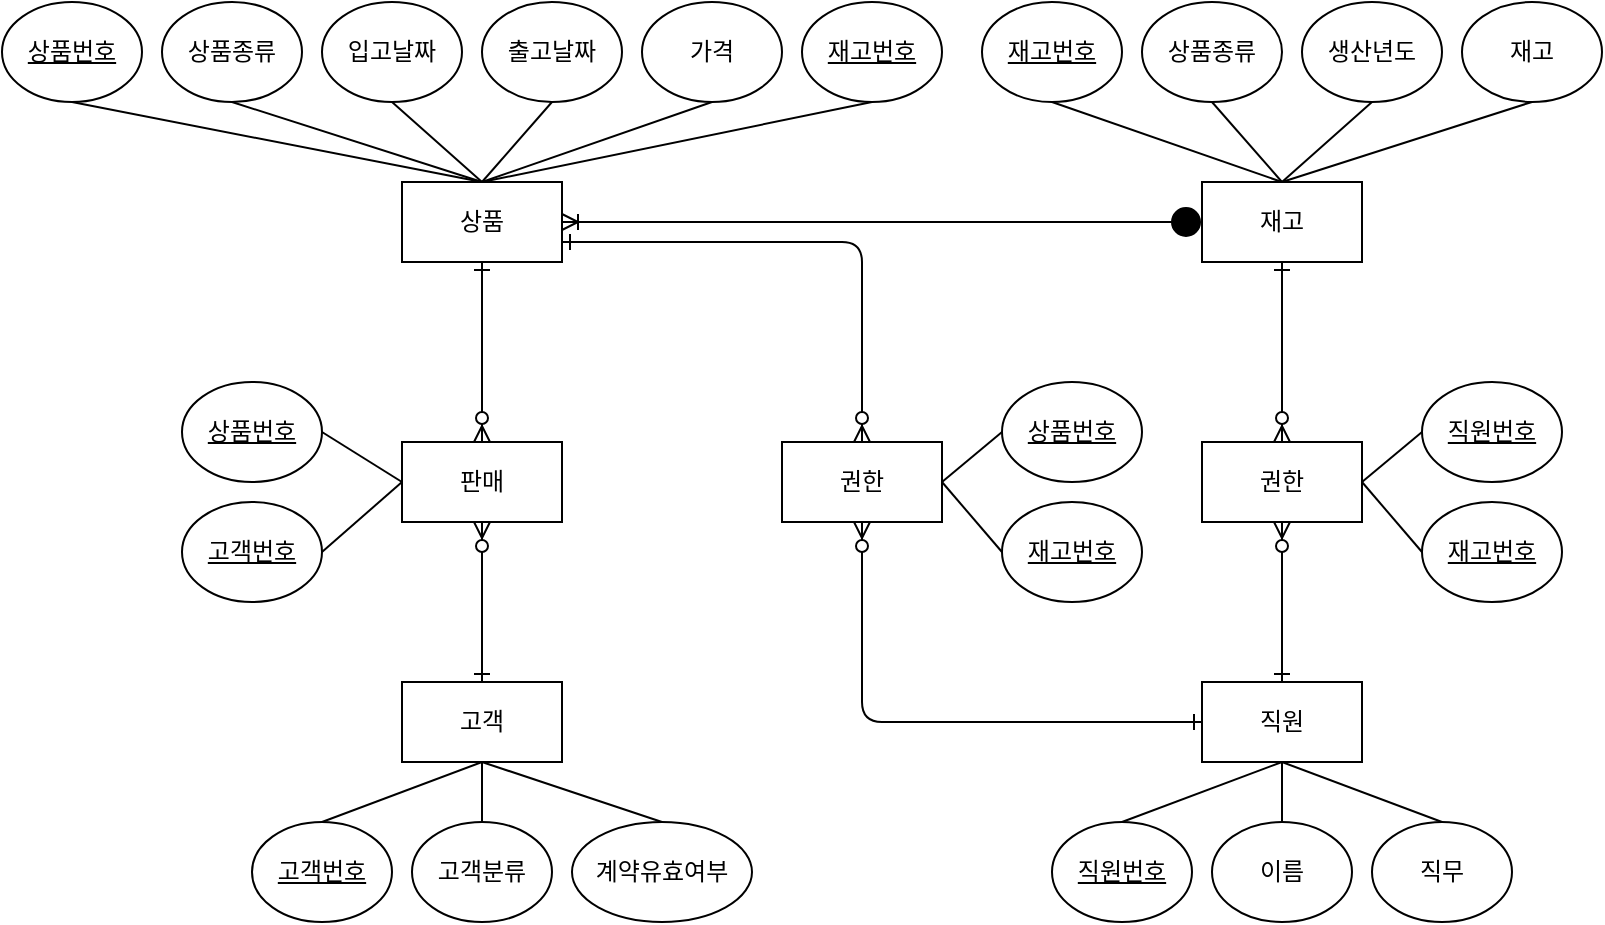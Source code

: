 <mxfile version="14.6.0" type="github">
  <diagram id="R2lEEEUBdFMjLlhIrx00" name="Page-1">
    <mxGraphModel dx="1019" dy="548" grid="1" gridSize="10" guides="1" tooltips="1" connect="1" arrows="1" fold="1" page="1" pageScale="1" pageWidth="850" pageHeight="1100" math="0" shadow="0" extFonts="Permanent Marker^https://fonts.googleapis.com/css?family=Permanent+Marker">
      <root>
        <mxCell id="0" />
        <mxCell id="1" parent="0" />
        <mxCell id="vQ-Lpc2Ncx6KBD1EZNYZ-1" value="상품" style="rounded=0;whiteSpace=wrap;html=1;" vertex="1" parent="1">
          <mxGeometry x="240" y="110" width="80" height="40" as="geometry" />
        </mxCell>
        <mxCell id="vQ-Lpc2Ncx6KBD1EZNYZ-3" value="상품번호" style="ellipse;whiteSpace=wrap;html=1;fontStyle=4" vertex="1" parent="1">
          <mxGeometry x="40" y="20" width="70" height="50" as="geometry" />
        </mxCell>
        <mxCell id="vQ-Lpc2Ncx6KBD1EZNYZ-4" value="상품종류" style="ellipse;whiteSpace=wrap;html=1;" vertex="1" parent="1">
          <mxGeometry x="120" y="20" width="70" height="50" as="geometry" />
        </mxCell>
        <mxCell id="vQ-Lpc2Ncx6KBD1EZNYZ-5" value="입고날짜" style="ellipse;whiteSpace=wrap;html=1;" vertex="1" parent="1">
          <mxGeometry x="200" y="20" width="70" height="50" as="geometry" />
        </mxCell>
        <mxCell id="vQ-Lpc2Ncx6KBD1EZNYZ-6" value="출고날짜" style="ellipse;whiteSpace=wrap;html=1;" vertex="1" parent="1">
          <mxGeometry x="280" y="20" width="70" height="50" as="geometry" />
        </mxCell>
        <mxCell id="vQ-Lpc2Ncx6KBD1EZNYZ-7" value="가격" style="ellipse;whiteSpace=wrap;html=1;" vertex="1" parent="1">
          <mxGeometry x="360" y="20" width="70" height="50" as="geometry" />
        </mxCell>
        <mxCell id="vQ-Lpc2Ncx6KBD1EZNYZ-8" value="" style="endArrow=none;html=1;entryX=0.5;entryY=1;entryDx=0;entryDy=0;exitX=0.5;exitY=0;exitDx=0;exitDy=0;" edge="1" parent="1" source="vQ-Lpc2Ncx6KBD1EZNYZ-1" target="vQ-Lpc2Ncx6KBD1EZNYZ-3">
          <mxGeometry width="50" height="50" relative="1" as="geometry">
            <mxPoint x="400" y="310" as="sourcePoint" />
            <mxPoint x="450" y="260" as="targetPoint" />
          </mxGeometry>
        </mxCell>
        <mxCell id="vQ-Lpc2Ncx6KBD1EZNYZ-9" value="" style="endArrow=none;html=1;entryX=0.5;entryY=1;entryDx=0;entryDy=0;exitX=0.5;exitY=0;exitDx=0;exitDy=0;" edge="1" parent="1" source="vQ-Lpc2Ncx6KBD1EZNYZ-1" target="vQ-Lpc2Ncx6KBD1EZNYZ-4">
          <mxGeometry width="50" height="50" relative="1" as="geometry">
            <mxPoint x="245" y="120" as="sourcePoint" />
            <mxPoint x="85" y="80" as="targetPoint" />
          </mxGeometry>
        </mxCell>
        <mxCell id="vQ-Lpc2Ncx6KBD1EZNYZ-10" value="" style="endArrow=none;html=1;entryX=0.5;entryY=1;entryDx=0;entryDy=0;exitX=0.5;exitY=0;exitDx=0;exitDy=0;" edge="1" parent="1" source="vQ-Lpc2Ncx6KBD1EZNYZ-1" target="vQ-Lpc2Ncx6KBD1EZNYZ-5">
          <mxGeometry width="50" height="50" relative="1" as="geometry">
            <mxPoint x="245" y="120" as="sourcePoint" />
            <mxPoint x="165" y="80" as="targetPoint" />
          </mxGeometry>
        </mxCell>
        <mxCell id="vQ-Lpc2Ncx6KBD1EZNYZ-11" value="" style="endArrow=none;html=1;entryX=0.5;entryY=1;entryDx=0;entryDy=0;exitX=0.5;exitY=0;exitDx=0;exitDy=0;" edge="1" parent="1" source="vQ-Lpc2Ncx6KBD1EZNYZ-1" target="vQ-Lpc2Ncx6KBD1EZNYZ-6">
          <mxGeometry width="50" height="50" relative="1" as="geometry">
            <mxPoint x="240" y="110" as="sourcePoint" />
            <mxPoint x="245" y="80" as="targetPoint" />
          </mxGeometry>
        </mxCell>
        <mxCell id="vQ-Lpc2Ncx6KBD1EZNYZ-12" value="" style="endArrow=none;html=1;entryX=0.5;entryY=1;entryDx=0;entryDy=0;exitX=0.5;exitY=0;exitDx=0;exitDy=0;" edge="1" parent="1" source="vQ-Lpc2Ncx6KBD1EZNYZ-1" target="vQ-Lpc2Ncx6KBD1EZNYZ-7">
          <mxGeometry width="50" height="50" relative="1" as="geometry">
            <mxPoint x="245" y="120" as="sourcePoint" />
            <mxPoint x="325" y="80" as="targetPoint" />
          </mxGeometry>
        </mxCell>
        <mxCell id="vQ-Lpc2Ncx6KBD1EZNYZ-13" value="재고" style="rounded=0;whiteSpace=wrap;html=1;" vertex="1" parent="1">
          <mxGeometry x="640" y="110" width="80" height="40" as="geometry" />
        </mxCell>
        <mxCell id="vQ-Lpc2Ncx6KBD1EZNYZ-15" value="재고번호" style="ellipse;whiteSpace=wrap;html=1;fontStyle=4" vertex="1" parent="1">
          <mxGeometry x="530" y="20" width="70" height="50" as="geometry" />
        </mxCell>
        <mxCell id="vQ-Lpc2Ncx6KBD1EZNYZ-16" value="상품종류" style="ellipse;whiteSpace=wrap;html=1;" vertex="1" parent="1">
          <mxGeometry x="610" y="20" width="70" height="50" as="geometry" />
        </mxCell>
        <mxCell id="vQ-Lpc2Ncx6KBD1EZNYZ-17" value="생산년도" style="ellipse;whiteSpace=wrap;html=1;" vertex="1" parent="1">
          <mxGeometry x="690" y="20" width="70" height="50" as="geometry" />
        </mxCell>
        <mxCell id="vQ-Lpc2Ncx6KBD1EZNYZ-18" value="재고" style="ellipse;whiteSpace=wrap;html=1;" vertex="1" parent="1">
          <mxGeometry x="770" y="20" width="70" height="50" as="geometry" />
        </mxCell>
        <mxCell id="vQ-Lpc2Ncx6KBD1EZNYZ-20" value="" style="endArrow=none;html=1;entryX=0.5;entryY=1;entryDx=0;entryDy=0;exitX=0.5;exitY=0;exitDx=0;exitDy=0;" edge="1" parent="1" source="vQ-Lpc2Ncx6KBD1EZNYZ-13" target="vQ-Lpc2Ncx6KBD1EZNYZ-15">
          <mxGeometry width="50" height="50" relative="1" as="geometry">
            <mxPoint x="655" y="120" as="sourcePoint" />
            <mxPoint x="495" y="80" as="targetPoint" />
          </mxGeometry>
        </mxCell>
        <mxCell id="vQ-Lpc2Ncx6KBD1EZNYZ-21" value="" style="endArrow=none;html=1;entryX=0.5;entryY=1;entryDx=0;entryDy=0;exitX=0.5;exitY=0;exitDx=0;exitDy=0;" edge="1" parent="1" source="vQ-Lpc2Ncx6KBD1EZNYZ-13" target="vQ-Lpc2Ncx6KBD1EZNYZ-16">
          <mxGeometry width="50" height="50" relative="1" as="geometry">
            <mxPoint x="655" y="120" as="sourcePoint" />
            <mxPoint x="575" y="80" as="targetPoint" />
          </mxGeometry>
        </mxCell>
        <mxCell id="vQ-Lpc2Ncx6KBD1EZNYZ-22" value="" style="endArrow=none;html=1;entryX=0.5;entryY=1;entryDx=0;entryDy=0;exitX=0.5;exitY=0;exitDx=0;exitDy=0;" edge="1" parent="1" source="vQ-Lpc2Ncx6KBD1EZNYZ-13" target="vQ-Lpc2Ncx6KBD1EZNYZ-17">
          <mxGeometry width="50" height="50" relative="1" as="geometry">
            <mxPoint x="650" y="110" as="sourcePoint" />
            <mxPoint x="655" y="80" as="targetPoint" />
          </mxGeometry>
        </mxCell>
        <mxCell id="vQ-Lpc2Ncx6KBD1EZNYZ-23" value="" style="endArrow=none;html=1;entryX=0.5;entryY=1;entryDx=0;entryDy=0;exitX=0.5;exitY=0;exitDx=0;exitDy=0;" edge="1" parent="1" source="vQ-Lpc2Ncx6KBD1EZNYZ-13" target="vQ-Lpc2Ncx6KBD1EZNYZ-18">
          <mxGeometry width="50" height="50" relative="1" as="geometry">
            <mxPoint x="655" y="120" as="sourcePoint" />
            <mxPoint x="735" y="80" as="targetPoint" />
          </mxGeometry>
        </mxCell>
        <mxCell id="vQ-Lpc2Ncx6KBD1EZNYZ-24" value="재고번호" style="ellipse;whiteSpace=wrap;html=1;fontStyle=4" vertex="1" parent="1">
          <mxGeometry x="440" y="20" width="70" height="50" as="geometry" />
        </mxCell>
        <mxCell id="vQ-Lpc2Ncx6KBD1EZNYZ-25" value="" style="endArrow=none;html=1;entryX=0.5;entryY=1;entryDx=0;entryDy=0;exitX=0.5;exitY=0;exitDx=0;exitDy=0;" edge="1" parent="1" source="vQ-Lpc2Ncx6KBD1EZNYZ-1" target="vQ-Lpc2Ncx6KBD1EZNYZ-24">
          <mxGeometry width="50" height="50" relative="1" as="geometry">
            <mxPoint x="380" y="160" as="sourcePoint" />
            <mxPoint x="405" y="80" as="targetPoint" />
          </mxGeometry>
        </mxCell>
        <mxCell id="vQ-Lpc2Ncx6KBD1EZNYZ-29" value="" style="endArrow=circle;html=1;exitX=1;exitY=0.5;exitDx=0;exitDy=0;entryX=0;entryY=0.5;entryDx=0;entryDy=0;startArrow=ERoneToMany;startFill=0;endFill=1;" edge="1" parent="1" source="vQ-Lpc2Ncx6KBD1EZNYZ-1" target="vQ-Lpc2Ncx6KBD1EZNYZ-13">
          <mxGeometry width="50" height="50" relative="1" as="geometry">
            <mxPoint x="400" y="260" as="sourcePoint" />
            <mxPoint x="450" y="210" as="targetPoint" />
          </mxGeometry>
        </mxCell>
        <mxCell id="vQ-Lpc2Ncx6KBD1EZNYZ-31" value="직원" style="rounded=0;whiteSpace=wrap;html=1;" vertex="1" parent="1">
          <mxGeometry x="640" y="360" width="80" height="40" as="geometry" />
        </mxCell>
        <mxCell id="vQ-Lpc2Ncx6KBD1EZNYZ-32" value="직원번호" style="ellipse;whiteSpace=wrap;html=1;fontStyle=4" vertex="1" parent="1">
          <mxGeometry x="565" y="430" width="70" height="50" as="geometry" />
        </mxCell>
        <mxCell id="vQ-Lpc2Ncx6KBD1EZNYZ-33" value="이름" style="ellipse;whiteSpace=wrap;html=1;fontStyle=0" vertex="1" parent="1">
          <mxGeometry x="645" y="430" width="70" height="50" as="geometry" />
        </mxCell>
        <mxCell id="vQ-Lpc2Ncx6KBD1EZNYZ-35" value="직무" style="ellipse;whiteSpace=wrap;html=1;fontStyle=0" vertex="1" parent="1">
          <mxGeometry x="725" y="430" width="70" height="50" as="geometry" />
        </mxCell>
        <mxCell id="vQ-Lpc2Ncx6KBD1EZNYZ-36" value="" style="endArrow=none;html=1;entryX=0.5;entryY=1;entryDx=0;entryDy=0;exitX=0.5;exitY=0;exitDx=0;exitDy=0;" edge="1" parent="1" source="vQ-Lpc2Ncx6KBD1EZNYZ-32" target="vQ-Lpc2Ncx6KBD1EZNYZ-31">
          <mxGeometry width="50" height="50" relative="1" as="geometry">
            <mxPoint x="595" y="420" as="sourcePoint" />
            <mxPoint x="975" y="260" as="targetPoint" />
          </mxGeometry>
        </mxCell>
        <mxCell id="vQ-Lpc2Ncx6KBD1EZNYZ-37" value="" style="endArrow=none;html=1;exitX=0.5;exitY=0;exitDx=0;exitDy=0;entryX=0.5;entryY=1;entryDx=0;entryDy=0;" edge="1" parent="1" source="vQ-Lpc2Ncx6KBD1EZNYZ-33" target="vQ-Lpc2Ncx6KBD1EZNYZ-31">
          <mxGeometry width="50" height="50" relative="1" as="geometry">
            <mxPoint x="605" y="430" as="sourcePoint" />
            <mxPoint x="695" y="410" as="targetPoint" />
          </mxGeometry>
        </mxCell>
        <mxCell id="vQ-Lpc2Ncx6KBD1EZNYZ-38" value="" style="endArrow=none;html=1;exitX=0.5;exitY=0;exitDx=0;exitDy=0;entryX=0.5;entryY=1;entryDx=0;entryDy=0;" edge="1" parent="1" source="vQ-Lpc2Ncx6KBD1EZNYZ-35" target="vQ-Lpc2Ncx6KBD1EZNYZ-31">
          <mxGeometry width="50" height="50" relative="1" as="geometry">
            <mxPoint x="690" y="440" as="sourcePoint" />
            <mxPoint x="695" y="410" as="targetPoint" />
          </mxGeometry>
        </mxCell>
        <mxCell id="vQ-Lpc2Ncx6KBD1EZNYZ-39" value="권한" style="rounded=0;whiteSpace=wrap;html=1;" vertex="1" parent="1">
          <mxGeometry x="640" y="240" width="80" height="40" as="geometry" />
        </mxCell>
        <mxCell id="vQ-Lpc2Ncx6KBD1EZNYZ-40" value="" style="endArrow=ERone;html=1;entryX=0.5;entryY=1;entryDx=0;entryDy=0;exitX=0.5;exitY=0;exitDx=0;exitDy=0;startArrow=ERzeroToMany;startFill=1;endFill=0;" edge="1" parent="1" source="vQ-Lpc2Ncx6KBD1EZNYZ-39" target="vQ-Lpc2Ncx6KBD1EZNYZ-13">
          <mxGeometry width="50" height="50" relative="1" as="geometry">
            <mxPoint x="400" y="260" as="sourcePoint" />
            <mxPoint x="450" y="210" as="targetPoint" />
          </mxGeometry>
        </mxCell>
        <mxCell id="vQ-Lpc2Ncx6KBD1EZNYZ-41" value="" style="endArrow=ERzeroToMany;html=1;entryX=0.5;entryY=1;entryDx=0;entryDy=0;exitX=0.5;exitY=0;exitDx=0;exitDy=0;endFill=1;startArrow=ERone;startFill=0;" edge="1" parent="1" source="vQ-Lpc2Ncx6KBD1EZNYZ-31" target="vQ-Lpc2Ncx6KBD1EZNYZ-39">
          <mxGeometry width="50" height="50" relative="1" as="geometry">
            <mxPoint x="690" y="250" as="sourcePoint" />
            <mxPoint x="690" y="160" as="targetPoint" />
          </mxGeometry>
        </mxCell>
        <mxCell id="vQ-Lpc2Ncx6KBD1EZNYZ-42" value="" style="endArrow=none;html=1;entryX=1;entryY=0.5;entryDx=0;entryDy=0;exitX=0;exitY=0.5;exitDx=0;exitDy=0;" edge="1" parent="1" source="vQ-Lpc2Ncx6KBD1EZNYZ-43" target="vQ-Lpc2Ncx6KBD1EZNYZ-39">
          <mxGeometry width="50" height="50" relative="1" as="geometry">
            <mxPoint x="730" y="200" as="sourcePoint" />
            <mxPoint x="450" y="210" as="targetPoint" />
          </mxGeometry>
        </mxCell>
        <mxCell id="vQ-Lpc2Ncx6KBD1EZNYZ-43" value="직원번호" style="ellipse;whiteSpace=wrap;html=1;fontStyle=4" vertex="1" parent="1">
          <mxGeometry x="750" y="210" width="70" height="50" as="geometry" />
        </mxCell>
        <mxCell id="vQ-Lpc2Ncx6KBD1EZNYZ-44" value="재고번호" style="ellipse;whiteSpace=wrap;html=1;fontStyle=4" vertex="1" parent="1">
          <mxGeometry x="750" y="270" width="70" height="50" as="geometry" />
        </mxCell>
        <mxCell id="vQ-Lpc2Ncx6KBD1EZNYZ-47" value="" style="endArrow=none;html=1;entryX=1;entryY=0.5;entryDx=0;entryDy=0;exitX=0;exitY=0.5;exitDx=0;exitDy=0;" edge="1" parent="1" source="vQ-Lpc2Ncx6KBD1EZNYZ-44" target="vQ-Lpc2Ncx6KBD1EZNYZ-39">
          <mxGeometry width="50" height="50" relative="1" as="geometry">
            <mxPoint x="760" y="185" as="sourcePoint" />
            <mxPoint x="730" y="270" as="targetPoint" />
          </mxGeometry>
        </mxCell>
        <mxCell id="vQ-Lpc2Ncx6KBD1EZNYZ-51" value="고객" style="rounded=0;whiteSpace=wrap;html=1;" vertex="1" parent="1">
          <mxGeometry x="240" y="360" width="80" height="40" as="geometry" />
        </mxCell>
        <mxCell id="vQ-Lpc2Ncx6KBD1EZNYZ-52" value="권한" style="rounded=0;whiteSpace=wrap;html=1;" vertex="1" parent="1">
          <mxGeometry x="430" y="240" width="80" height="40" as="geometry" />
        </mxCell>
        <mxCell id="vQ-Lpc2Ncx6KBD1EZNYZ-53" value="" style="endArrow=none;html=1;entryX=1;entryY=0.5;entryDx=0;entryDy=0;exitX=0;exitY=0.5;exitDx=0;exitDy=0;" edge="1" parent="1" source="vQ-Lpc2Ncx6KBD1EZNYZ-62" target="vQ-Lpc2Ncx6KBD1EZNYZ-52">
          <mxGeometry width="50" height="50" relative="1" as="geometry">
            <mxPoint x="540" y="235" as="sourcePoint" />
            <mxPoint x="240" y="210" as="targetPoint" />
          </mxGeometry>
        </mxCell>
        <mxCell id="vQ-Lpc2Ncx6KBD1EZNYZ-55" value="재고번호" style="ellipse;whiteSpace=wrap;html=1;fontStyle=4" vertex="1" parent="1">
          <mxGeometry x="540" y="270" width="70" height="50" as="geometry" />
        </mxCell>
        <mxCell id="vQ-Lpc2Ncx6KBD1EZNYZ-56" value="" style="endArrow=none;html=1;entryX=1;entryY=0.5;entryDx=0;entryDy=0;exitX=0;exitY=0.5;exitDx=0;exitDy=0;" edge="1" parent="1" source="vQ-Lpc2Ncx6KBD1EZNYZ-55" target="vQ-Lpc2Ncx6KBD1EZNYZ-52">
          <mxGeometry width="50" height="50" relative="1" as="geometry">
            <mxPoint x="550" y="185" as="sourcePoint" />
            <mxPoint x="520" y="270" as="targetPoint" />
          </mxGeometry>
        </mxCell>
        <mxCell id="vQ-Lpc2Ncx6KBD1EZNYZ-62" value="상품번호" style="ellipse;whiteSpace=wrap;html=1;fontStyle=4" vertex="1" parent="1">
          <mxGeometry x="540" y="210" width="70" height="50" as="geometry" />
        </mxCell>
        <mxCell id="vQ-Lpc2Ncx6KBD1EZNYZ-63" value="" style="endArrow=ERone;html=1;entryX=1;entryY=0.75;entryDx=0;entryDy=0;exitX=0.5;exitY=0;exitDx=0;exitDy=0;startArrow=ERzeroToMany;startFill=1;endFill=0;" edge="1" parent="1" source="vQ-Lpc2Ncx6KBD1EZNYZ-52" target="vQ-Lpc2Ncx6KBD1EZNYZ-1">
          <mxGeometry width="50" height="50" relative="1" as="geometry">
            <mxPoint x="480" y="260" as="sourcePoint" />
            <mxPoint x="530" y="210" as="targetPoint" />
            <Array as="points">
              <mxPoint x="470" y="140" />
            </Array>
          </mxGeometry>
        </mxCell>
        <mxCell id="vQ-Lpc2Ncx6KBD1EZNYZ-64" value="" style="endArrow=ERzeroToMany;html=1;entryX=0.5;entryY=1;entryDx=0;entryDy=0;exitX=0;exitY=0.5;exitDx=0;exitDy=0;endFill=1;startArrow=ERone;startFill=0;" edge="1" parent="1" source="vQ-Lpc2Ncx6KBD1EZNYZ-31" target="vQ-Lpc2Ncx6KBD1EZNYZ-52">
          <mxGeometry width="50" height="50" relative="1" as="geometry">
            <mxPoint x="480" y="260" as="sourcePoint" />
            <mxPoint x="530" y="210" as="targetPoint" />
            <Array as="points">
              <mxPoint x="470" y="380" />
            </Array>
          </mxGeometry>
        </mxCell>
        <mxCell id="vQ-Lpc2Ncx6KBD1EZNYZ-65" value="고객번호" style="ellipse;whiteSpace=wrap;html=1;fontStyle=4" vertex="1" parent="1">
          <mxGeometry x="165" y="430" width="70" height="50" as="geometry" />
        </mxCell>
        <mxCell id="vQ-Lpc2Ncx6KBD1EZNYZ-66" value="고객분류" style="ellipse;whiteSpace=wrap;html=1;" vertex="1" parent="1">
          <mxGeometry x="245" y="430" width="70" height="50" as="geometry" />
        </mxCell>
        <mxCell id="vQ-Lpc2Ncx6KBD1EZNYZ-67" value="계약유효여부" style="ellipse;whiteSpace=wrap;html=1;" vertex="1" parent="1">
          <mxGeometry x="325" y="430" width="90" height="50" as="geometry" />
        </mxCell>
        <mxCell id="vQ-Lpc2Ncx6KBD1EZNYZ-68" value="" style="endArrow=none;html=1;entryX=0.5;entryY=1;entryDx=0;entryDy=0;exitX=0.5;exitY=0;exitDx=0;exitDy=0;" edge="1" parent="1" source="vQ-Lpc2Ncx6KBD1EZNYZ-65" target="vQ-Lpc2Ncx6KBD1EZNYZ-51">
          <mxGeometry width="50" height="50" relative="1" as="geometry">
            <mxPoint x="493" y="280" as="sourcePoint" />
            <mxPoint x="543" y="230" as="targetPoint" />
          </mxGeometry>
        </mxCell>
        <mxCell id="vQ-Lpc2Ncx6KBD1EZNYZ-69" value="" style="endArrow=none;html=1;entryX=0.5;entryY=1;entryDx=0;entryDy=0;exitX=0.5;exitY=0;exitDx=0;exitDy=0;" edge="1" parent="1" source="vQ-Lpc2Ncx6KBD1EZNYZ-66" target="vQ-Lpc2Ncx6KBD1EZNYZ-51">
          <mxGeometry width="50" height="50" relative="1" as="geometry">
            <mxPoint x="213" y="440" as="sourcePoint" />
            <mxPoint x="293" y="410" as="targetPoint" />
          </mxGeometry>
        </mxCell>
        <mxCell id="vQ-Lpc2Ncx6KBD1EZNYZ-70" value="" style="endArrow=none;html=1;entryX=0.5;entryY=1;entryDx=0;entryDy=0;exitX=0.5;exitY=0;exitDx=0;exitDy=0;" edge="1" parent="1" source="vQ-Lpc2Ncx6KBD1EZNYZ-67" target="vQ-Lpc2Ncx6KBD1EZNYZ-51">
          <mxGeometry width="50" height="50" relative="1" as="geometry">
            <mxPoint x="293" y="440" as="sourcePoint" />
            <mxPoint x="293" y="410" as="targetPoint" />
          </mxGeometry>
        </mxCell>
        <mxCell id="vQ-Lpc2Ncx6KBD1EZNYZ-72" value="판매" style="rounded=0;whiteSpace=wrap;html=1;" vertex="1" parent="1">
          <mxGeometry x="240" y="240" width="80" height="40" as="geometry" />
        </mxCell>
        <mxCell id="vQ-Lpc2Ncx6KBD1EZNYZ-73" value="" style="endArrow=ERone;html=1;entryX=0.5;entryY=1;entryDx=0;entryDy=0;exitX=0.5;exitY=0;exitDx=0;exitDy=0;startArrow=ERzeroToMany;startFill=1;endFill=0;" edge="1" parent="1" source="vQ-Lpc2Ncx6KBD1EZNYZ-72" target="vQ-Lpc2Ncx6KBD1EZNYZ-1">
          <mxGeometry width="50" height="50" relative="1" as="geometry">
            <mxPoint x="480" y="280" as="sourcePoint" />
            <mxPoint x="530" y="230" as="targetPoint" />
          </mxGeometry>
        </mxCell>
        <mxCell id="vQ-Lpc2Ncx6KBD1EZNYZ-74" value="" style="endArrow=ERone;html=1;entryX=0.5;entryY=0;entryDx=0;entryDy=0;exitX=0.5;exitY=1;exitDx=0;exitDy=0;startArrow=ERzeroToMany;startFill=1;endFill=0;" edge="1" parent="1" source="vQ-Lpc2Ncx6KBD1EZNYZ-72" target="vQ-Lpc2Ncx6KBD1EZNYZ-51">
          <mxGeometry width="50" height="50" relative="1" as="geometry">
            <mxPoint x="290" y="250" as="sourcePoint" />
            <mxPoint x="290" y="160" as="targetPoint" />
          </mxGeometry>
        </mxCell>
        <mxCell id="vQ-Lpc2Ncx6KBD1EZNYZ-80" value="상품번호" style="ellipse;whiteSpace=wrap;html=1;fontStyle=4" vertex="1" parent="1">
          <mxGeometry x="130" y="210" width="70" height="50" as="geometry" />
        </mxCell>
        <mxCell id="vQ-Lpc2Ncx6KBD1EZNYZ-82" value="고객번호" style="ellipse;whiteSpace=wrap;html=1;fontStyle=4" vertex="1" parent="1">
          <mxGeometry x="130" y="270" width="70" height="50" as="geometry" />
        </mxCell>
        <mxCell id="vQ-Lpc2Ncx6KBD1EZNYZ-83" value="" style="endArrow=none;html=1;exitX=1;exitY=0.5;exitDx=0;exitDy=0;entryX=0;entryY=0.5;entryDx=0;entryDy=0;" edge="1" parent="1" source="vQ-Lpc2Ncx6KBD1EZNYZ-80" target="vQ-Lpc2Ncx6KBD1EZNYZ-72">
          <mxGeometry width="50" height="50" relative="1" as="geometry">
            <mxPoint x="500" y="230" as="sourcePoint" />
            <mxPoint x="550" y="180" as="targetPoint" />
          </mxGeometry>
        </mxCell>
        <mxCell id="vQ-Lpc2Ncx6KBD1EZNYZ-84" value="" style="endArrow=none;html=1;exitX=1;exitY=0.5;exitDx=0;exitDy=0;entryX=0;entryY=0.5;entryDx=0;entryDy=0;" edge="1" parent="1" source="vQ-Lpc2Ncx6KBD1EZNYZ-82" target="vQ-Lpc2Ncx6KBD1EZNYZ-72">
          <mxGeometry width="50" height="50" relative="1" as="geometry">
            <mxPoint x="210" y="245" as="sourcePoint" />
            <mxPoint x="250" y="270" as="targetPoint" />
          </mxGeometry>
        </mxCell>
      </root>
    </mxGraphModel>
  </diagram>
</mxfile>
